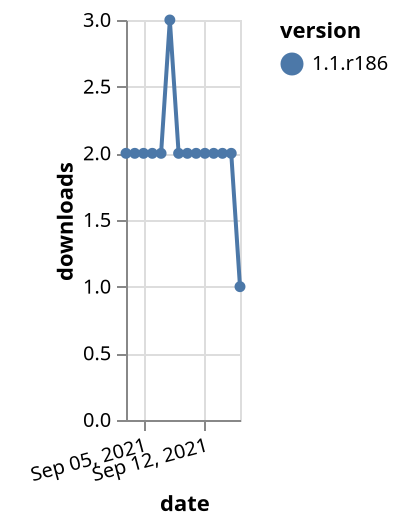 {"$schema": "https://vega.github.io/schema/vega-lite/v5.json", "description": "A simple bar chart with embedded data.", "data": {"values": [{"date": "2021-09-03", "total": 2524, "delta": 2, "version": "1.1.r186"}, {"date": "2021-09-04", "total": 2526, "delta": 2, "version": "1.1.r186"}, {"date": "2021-09-05", "total": 2528, "delta": 2, "version": "1.1.r186"}, {"date": "2021-09-06", "total": 2530, "delta": 2, "version": "1.1.r186"}, {"date": "2021-09-07", "total": 2532, "delta": 2, "version": "1.1.r186"}, {"date": "2021-09-08", "total": 2535, "delta": 3, "version": "1.1.r186"}, {"date": "2021-09-09", "total": 2537, "delta": 2, "version": "1.1.r186"}, {"date": "2021-09-10", "total": 2539, "delta": 2, "version": "1.1.r186"}, {"date": "2021-09-11", "total": 2541, "delta": 2, "version": "1.1.r186"}, {"date": "2021-09-12", "total": 2543, "delta": 2, "version": "1.1.r186"}, {"date": "2021-09-13", "total": 2545, "delta": 2, "version": "1.1.r186"}, {"date": "2021-09-14", "total": 2547, "delta": 2, "version": "1.1.r186"}, {"date": "2021-09-15", "total": 2549, "delta": 2, "version": "1.1.r186"}, {"date": "2021-09-16", "total": 2550, "delta": 1, "version": "1.1.r186"}]}, "width": "container", "mark": {"type": "line", "point": {"filled": true}}, "encoding": {"x": {"field": "date", "type": "temporal", "timeUnit": "yearmonthdate", "title": "date", "axis": {"labelAngle": -15}}, "y": {"field": "delta", "type": "quantitative", "title": "downloads"}, "color": {"field": "version", "type": "nominal"}, "tooltip": {"field": "delta"}}}